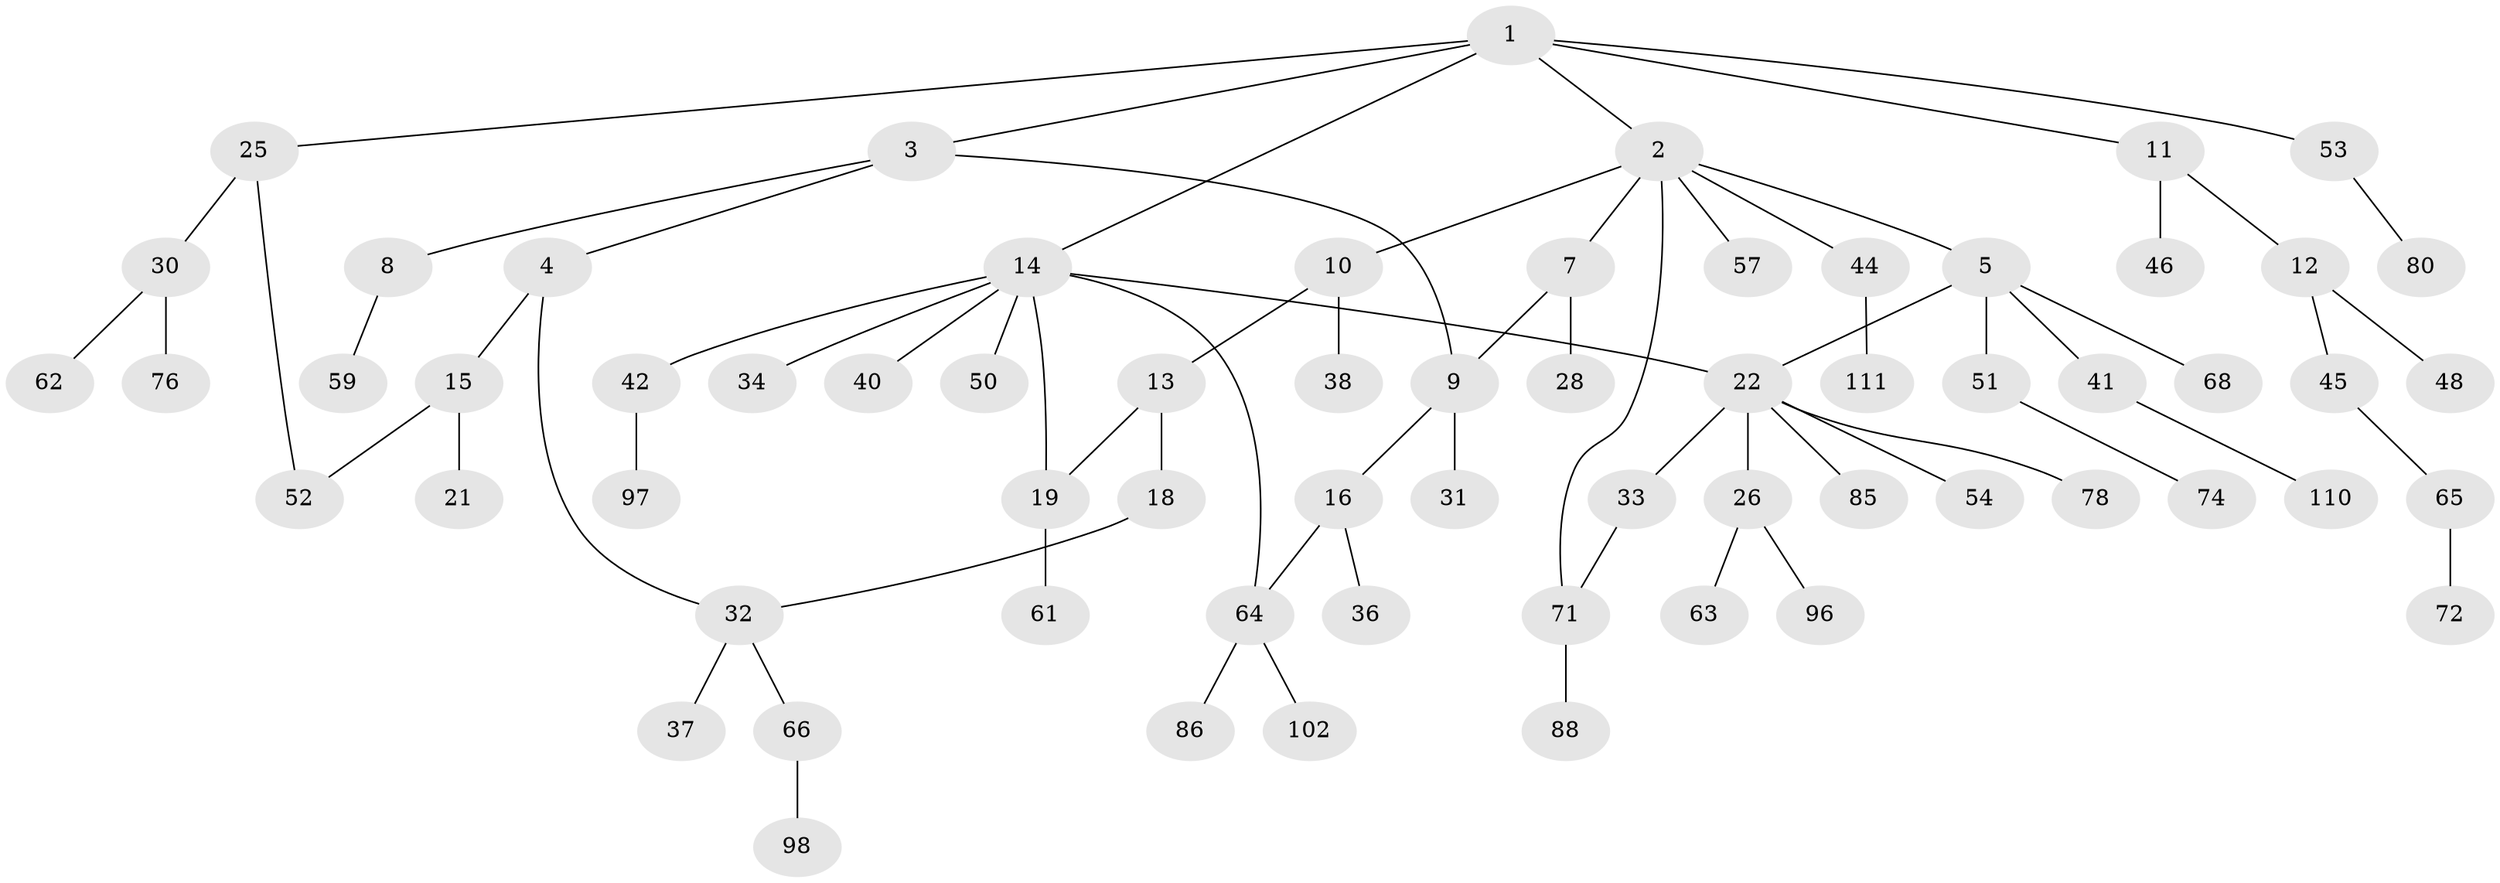 // original degree distribution, {7: 0.02702702702702703, 4: 0.04504504504504504, 3: 0.18018018018018017, 2: 0.26126126126126126, 6: 0.018018018018018018, 1: 0.45045045045045046, 8: 0.009009009009009009, 5: 0.009009009009009009}
// Generated by graph-tools (version 1.1) at 2025/16/03/04/25 18:16:57]
// undirected, 66 vertices, 72 edges
graph export_dot {
graph [start="1"]
  node [color=gray90,style=filled];
  1 [super="+27"];
  2;
  3;
  4;
  5 [super="+6+47"];
  7 [super="+81+20"];
  8 [super="+24"];
  9 [super="+101+92+35"];
  10;
  11;
  12;
  13;
  14 [super="+75+23+29+70"];
  15 [super="+49"];
  16 [super="+17"];
  18 [super="+60"];
  19 [super="+39"];
  21;
  22 [super="+104"];
  25;
  26;
  28;
  30;
  31;
  32 [super="+94+56"];
  33;
  34;
  36;
  37 [super="+95"];
  38;
  40;
  41;
  42;
  44 [super="+77"];
  45;
  46;
  48;
  50;
  51;
  52 [super="+90+83"];
  53;
  54 [super="+108"];
  57;
  59 [super="+105"];
  61;
  62;
  63;
  64 [super="+67"];
  65;
  66;
  68;
  71 [super="+79"];
  72;
  74;
  76;
  78;
  80;
  85;
  86;
  88 [super="+106"];
  96;
  97;
  98;
  102;
  110;
  111;
  1 -- 2;
  1 -- 3;
  1 -- 11;
  1 -- 14;
  1 -- 25;
  1 -- 53;
  2 -- 5;
  2 -- 7;
  2 -- 10;
  2 -- 44;
  2 -- 57;
  2 -- 71;
  3 -- 4;
  3 -- 8;
  3 -- 9;
  4 -- 15;
  4 -- 32;
  5 -- 41;
  5 -- 51;
  5 -- 22;
  5 -- 68;
  7 -- 9;
  7 -- 28;
  8 -- 59;
  9 -- 16;
  9 -- 31;
  10 -- 13;
  10 -- 38;
  11 -- 12;
  11 -- 46;
  12 -- 45;
  12 -- 48;
  13 -- 18;
  13 -- 19;
  14 -- 64;
  14 -- 19;
  14 -- 34;
  14 -- 50;
  14 -- 22;
  14 -- 40;
  14 -- 42;
  15 -- 21;
  15 -- 52;
  16 -- 36;
  16 -- 64;
  18 -- 32;
  19 -- 61;
  22 -- 26;
  22 -- 33;
  22 -- 54;
  22 -- 78;
  22 -- 85;
  25 -- 30;
  25 -- 52;
  26 -- 63;
  26 -- 96;
  30 -- 62;
  30 -- 76;
  32 -- 37;
  32 -- 66;
  33 -- 71;
  41 -- 110;
  42 -- 97;
  44 -- 111;
  45 -- 65;
  51 -- 74;
  53 -- 80;
  64 -- 86;
  64 -- 102;
  65 -- 72;
  66 -- 98;
  71 -- 88;
}
